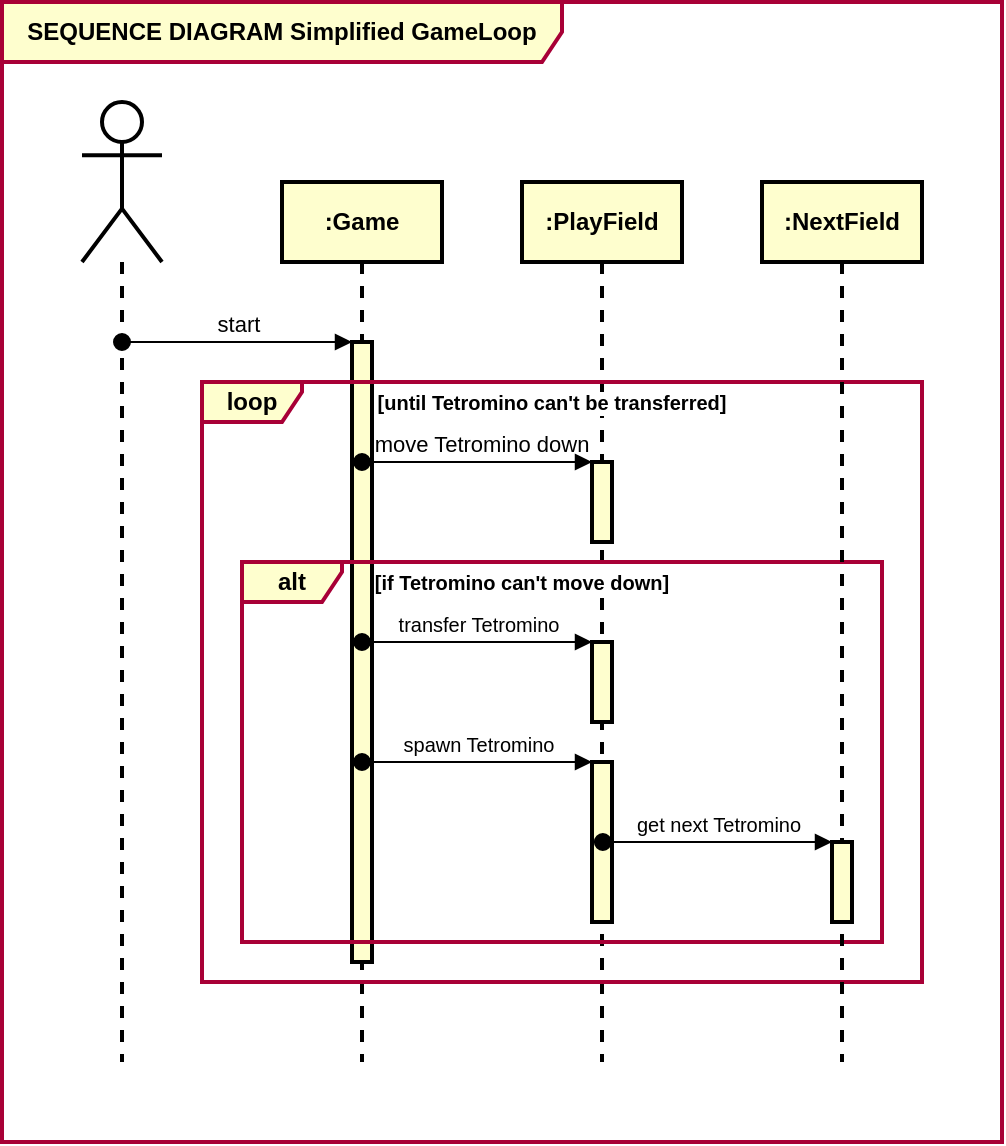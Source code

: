 <mxfile version="14.2.4" type="embed">
    <diagram id="5eC-z-0IDCvAClWDeP-q" name="Page-1">
        <mxGraphModel dx="1447" dy="1746" grid="1" gridSize="10" guides="1" tooltips="1" connect="1" arrows="1" fold="1" page="1" pageScale="1" pageWidth="827" pageHeight="1169" math="0" shadow="0">
            <root>
                <mxCell id="0"/>
                <mxCell id="1" parent="0"/>
                <mxCell id="2" value="" style="shape=umlLifeline;participant=umlActor;perimeter=lifelinePerimeter;whiteSpace=wrap;html=1;container=1;collapsible=0;recursiveResize=0;verticalAlign=top;spacingTop=36;outlineConnect=0;size=80;strokeWidth=2;" vertex="1" parent="1">
                    <mxGeometry x="60" y="40" width="40" height="480" as="geometry"/>
                </mxCell>
                <mxCell id="3" value="&lt;b&gt;:Game&lt;/b&gt;" style="shape=umlLifeline;perimeter=lifelinePerimeter;whiteSpace=wrap;html=1;container=1;collapsible=0;recursiveResize=0;outlineConnect=0;strokeWidth=2;fillColor=#FEFECE;" vertex="1" parent="1">
                    <mxGeometry x="160" y="80" width="80" height="440" as="geometry"/>
                </mxCell>
                <mxCell id="8" value="" style="html=1;points=[];perimeter=orthogonalPerimeter;strokeColor=#000000;strokeWidth=2;fillColor=#FEFECE;" vertex="1" parent="3">
                    <mxGeometry x="35" y="80" width="10" height="310" as="geometry"/>
                </mxCell>
                <mxCell id="5" value="&lt;b&gt;:PlayField&lt;/b&gt;" style="shape=umlLifeline;perimeter=lifelinePerimeter;whiteSpace=wrap;html=1;container=1;collapsible=0;recursiveResize=0;outlineConnect=0;strokeWidth=2;fillColor=#FEFECE;" vertex="1" parent="1">
                    <mxGeometry x="280" y="80" width="80" height="440" as="geometry"/>
                </mxCell>
                <mxCell id="25" value="" style="html=1;points=[];perimeter=orthogonalPerimeter;strokeColor=#000000;strokeWidth=2;fillColor=#FEFECE;fontSize=10;" vertex="1" parent="5">
                    <mxGeometry x="35" y="230" width="10" height="40" as="geometry"/>
                </mxCell>
                <mxCell id="26" value="transfer Tetromino" style="html=1;verticalAlign=bottom;startArrow=oval;endArrow=block;startSize=8;fontSize=10;" edge="1" target="25" parent="5">
                    <mxGeometry relative="1" as="geometry">
                        <mxPoint x="-80" y="230" as="sourcePoint"/>
                    </mxGeometry>
                </mxCell>
                <mxCell id="29" value="" style="html=1;points=[];perimeter=orthogonalPerimeter;strokeColor=#000000;strokeWidth=2;fillColor=#FEFECE;fontSize=10;" vertex="1" parent="5">
                    <mxGeometry x="35" y="290" width="10" height="80" as="geometry"/>
                </mxCell>
                <mxCell id="30" value="spawn Tetromino" style="html=1;verticalAlign=bottom;startArrow=oval;endArrow=block;startSize=8;fontSize=10;" edge="1" parent="5" target="29">
                    <mxGeometry relative="1" as="geometry">
                        <mxPoint x="-80" y="290" as="sourcePoint"/>
                    </mxGeometry>
                </mxCell>
                <mxCell id="9" value="start" style="html=1;verticalAlign=bottom;startArrow=oval;endArrow=block;startSize=8;" edge="1" target="8" parent="1">
                    <mxGeometry relative="1" as="geometry">
                        <mxPoint x="80" y="160" as="sourcePoint"/>
                    </mxGeometry>
                </mxCell>
                <mxCell id="10" value="&lt;b&gt;loop&lt;/b&gt;" style="shape=umlFrame;whiteSpace=wrap;html=1;strokeWidth=2;width=50;height=20;fillColor=#FEFECE;strokeColor=#A80036;labelBackgroundColor=none;" vertex="1" parent="1">
                    <mxGeometry x="120" y="180" width="360" height="300" as="geometry"/>
                </mxCell>
                <mxCell id="13" value="" style="html=1;points=[];perimeter=orthogonalPerimeter;strokeColor=#000000;strokeWidth=2;fillColor=#FEFECE;" vertex="1" parent="1">
                    <mxGeometry x="315" y="220" width="10" height="40" as="geometry"/>
                </mxCell>
                <mxCell id="14" value="&amp;nbsp;move Tetromino down" style="html=1;verticalAlign=bottom;startArrow=oval;endArrow=block;startSize=8;align=center;labelBackgroundColor=none;" edge="1" target="13" parent="1">
                    <mxGeometry relative="1" as="geometry">
                        <mxPoint x="200" y="220" as="sourcePoint"/>
                    </mxGeometry>
                </mxCell>
                <mxCell id="16" value="&lt;b&gt;[until Tetromino can't be transferred]&lt;/b&gt;" style="text;html=1;strokeColor=none;fillColor=none;align=center;verticalAlign=middle;whiteSpace=wrap;rounded=0;fontSize=10;labelBackgroundColor=#ffffff;" vertex="1" parent="1">
                    <mxGeometry x="200" y="180" width="190" height="20" as="geometry"/>
                </mxCell>
                <mxCell id="17" value="&lt;b&gt;alt&lt;/b&gt;" style="shape=umlFrame;whiteSpace=wrap;html=1;strokeWidth=2;width=50;height=20;fillColor=#FEFECE;strokeColor=#A80036;" vertex="1" parent="1">
                    <mxGeometry x="140" y="270" width="320" height="190" as="geometry"/>
                </mxCell>
                <mxCell id="18" value="&lt;b&gt;[if Tetromino can't move down]&lt;/b&gt;" style="text;html=1;strokeColor=none;fillColor=none;align=center;verticalAlign=middle;whiteSpace=wrap;rounded=0;fontSize=10;labelBackgroundColor=#ffffff;" vertex="1" parent="1">
                    <mxGeometry x="200" y="270" width="160" height="20" as="geometry"/>
                </mxCell>
                <mxCell id="21" value="&lt;b&gt;:NextField&lt;/b&gt;" style="shape=umlLifeline;perimeter=lifelinePerimeter;whiteSpace=wrap;html=1;container=1;collapsible=0;recursiveResize=0;outlineConnect=0;strokeWidth=2;fillColor=#FEFECE;" vertex="1" parent="1">
                    <mxGeometry x="400" y="80" width="80" height="440" as="geometry"/>
                </mxCell>
                <mxCell id="23" value="" style="html=1;points=[];perimeter=orthogonalPerimeter;strokeColor=#000000;strokeWidth=2;fillColor=#FEFECE;fontSize=10;" vertex="1" parent="21">
                    <mxGeometry x="35" y="330" width="10" height="40" as="geometry"/>
                </mxCell>
                <mxCell id="24" value="get next Tetromino" style="html=1;verticalAlign=bottom;startArrow=oval;endArrow=block;startSize=8;fontSize=10;" edge="1" target="23" parent="1">
                    <mxGeometry relative="1" as="geometry">
                        <mxPoint x="320.429" y="410" as="sourcePoint"/>
                    </mxGeometry>
                </mxCell>
                <mxCell id="31" value="&lt;font style=&quot;font-size: 12px&quot;&gt;&lt;b&gt;SEQUENCE DIAGRAM Simplified GameLoop&lt;/b&gt;&lt;/font&gt;" style="shape=umlFrame;whiteSpace=wrap;html=1;labelBackgroundColor=none;strokeWidth=2;fillColor=#FEFECE;fontSize=10;width=280;height=30;strokeColor=#A80036;" vertex="1" parent="1">
                    <mxGeometry x="20" y="-10" width="500" height="570" as="geometry"/>
                </mxCell>
            </root>
        </mxGraphModel>
    </diagram>
</mxfile>